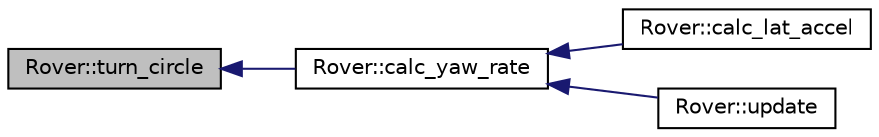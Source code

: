 digraph "Rover::turn_circle"
{
 // INTERACTIVE_SVG=YES
  edge [fontname="Helvetica",fontsize="10",labelfontname="Helvetica",labelfontsize="10"];
  node [fontname="Helvetica",fontsize="10",shape=record];
  rankdir="LR";
  Node1 [label="Rover::turn_circle",height=0.2,width=0.4,color="black", fillcolor="grey75", style="filled" fontcolor="black"];
  Node1 -> Node2 [dir="back",color="midnightblue",fontsize="10",style="solid",fontname="Helvetica"];
  Node2 [label="Rover::calc_yaw_rate",height=0.2,width=0.4,color="black", fillcolor="white", style="filled",URL="$classRover.html#ae5c72938cdd8038ef7a91efd29d858f7"];
  Node2 -> Node3 [dir="back",color="midnightblue",fontsize="10",style="solid",fontname="Helvetica"];
  Node3 [label="Rover::calc_lat_accel",height=0.2,width=0.4,color="black", fillcolor="white", style="filled",URL="$classRover.html#a84e5b33f462bf4510328d572245a41d0"];
  Node2 -> Node4 [dir="back",color="midnightblue",fontsize="10",style="solid",fontname="Helvetica"];
  Node4 [label="Rover::update",height=0.2,width=0.4,color="black", fillcolor="white", style="filled",URL="$classRover.html#a1b444db0b18db7f90dfb59e493ab5e29"];
}
